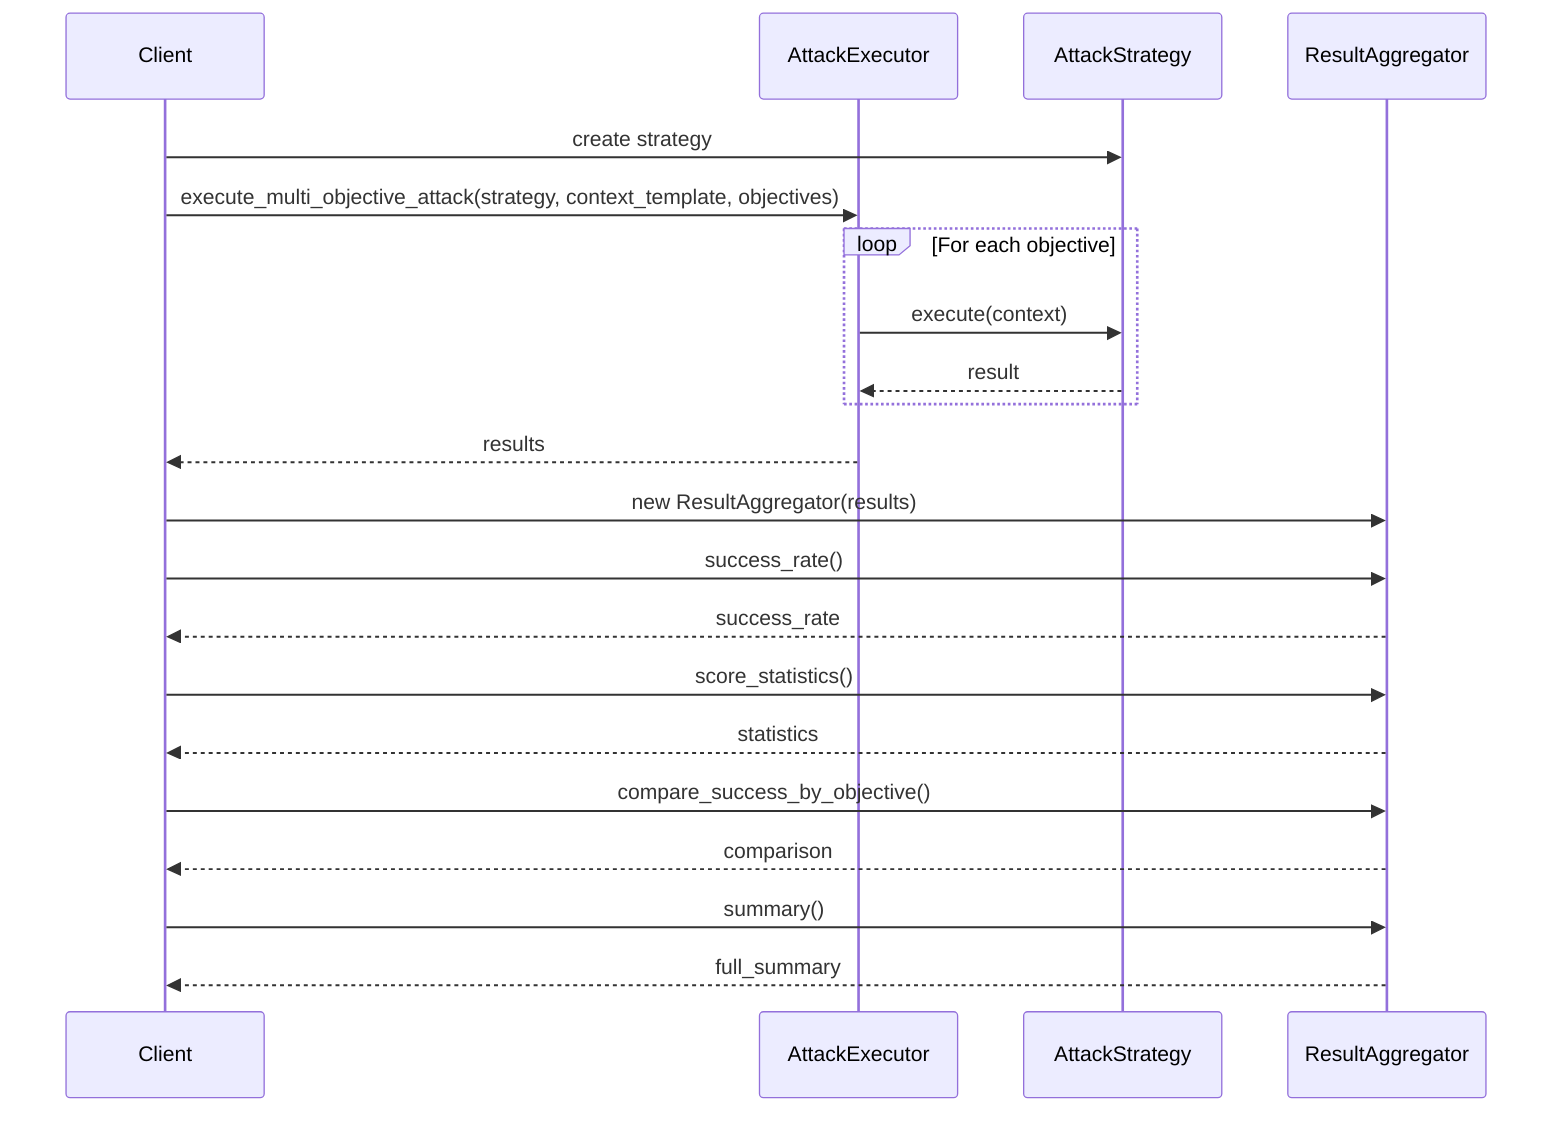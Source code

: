 sequenceDiagram
    participant Client
    participant Executor as AttackExecutor
    participant Strategy as AttackStrategy
    participant Aggregator as ResultAggregator
    
    Client->>Strategy: create strategy
    Client->>Executor: execute_multi_objective_attack(strategy, context_template, objectives)
    
    loop For each objective
        Executor->>Strategy: execute(context)
        Strategy-->>Executor: result
    end
    
    Executor-->>Client: results
    
    Client->>Aggregator: new ResultAggregator(results)
    Client->>Aggregator: success_rate()
    Aggregator-->>Client: success_rate
    
    Client->>Aggregator: score_statistics()
    Aggregator-->>Client: statistics
    
    Client->>Aggregator: compare_success_by_objective()
    Aggregator-->>Client: comparison
    
    Client->>Aggregator: summary()
    Aggregator-->>Client: full_summary